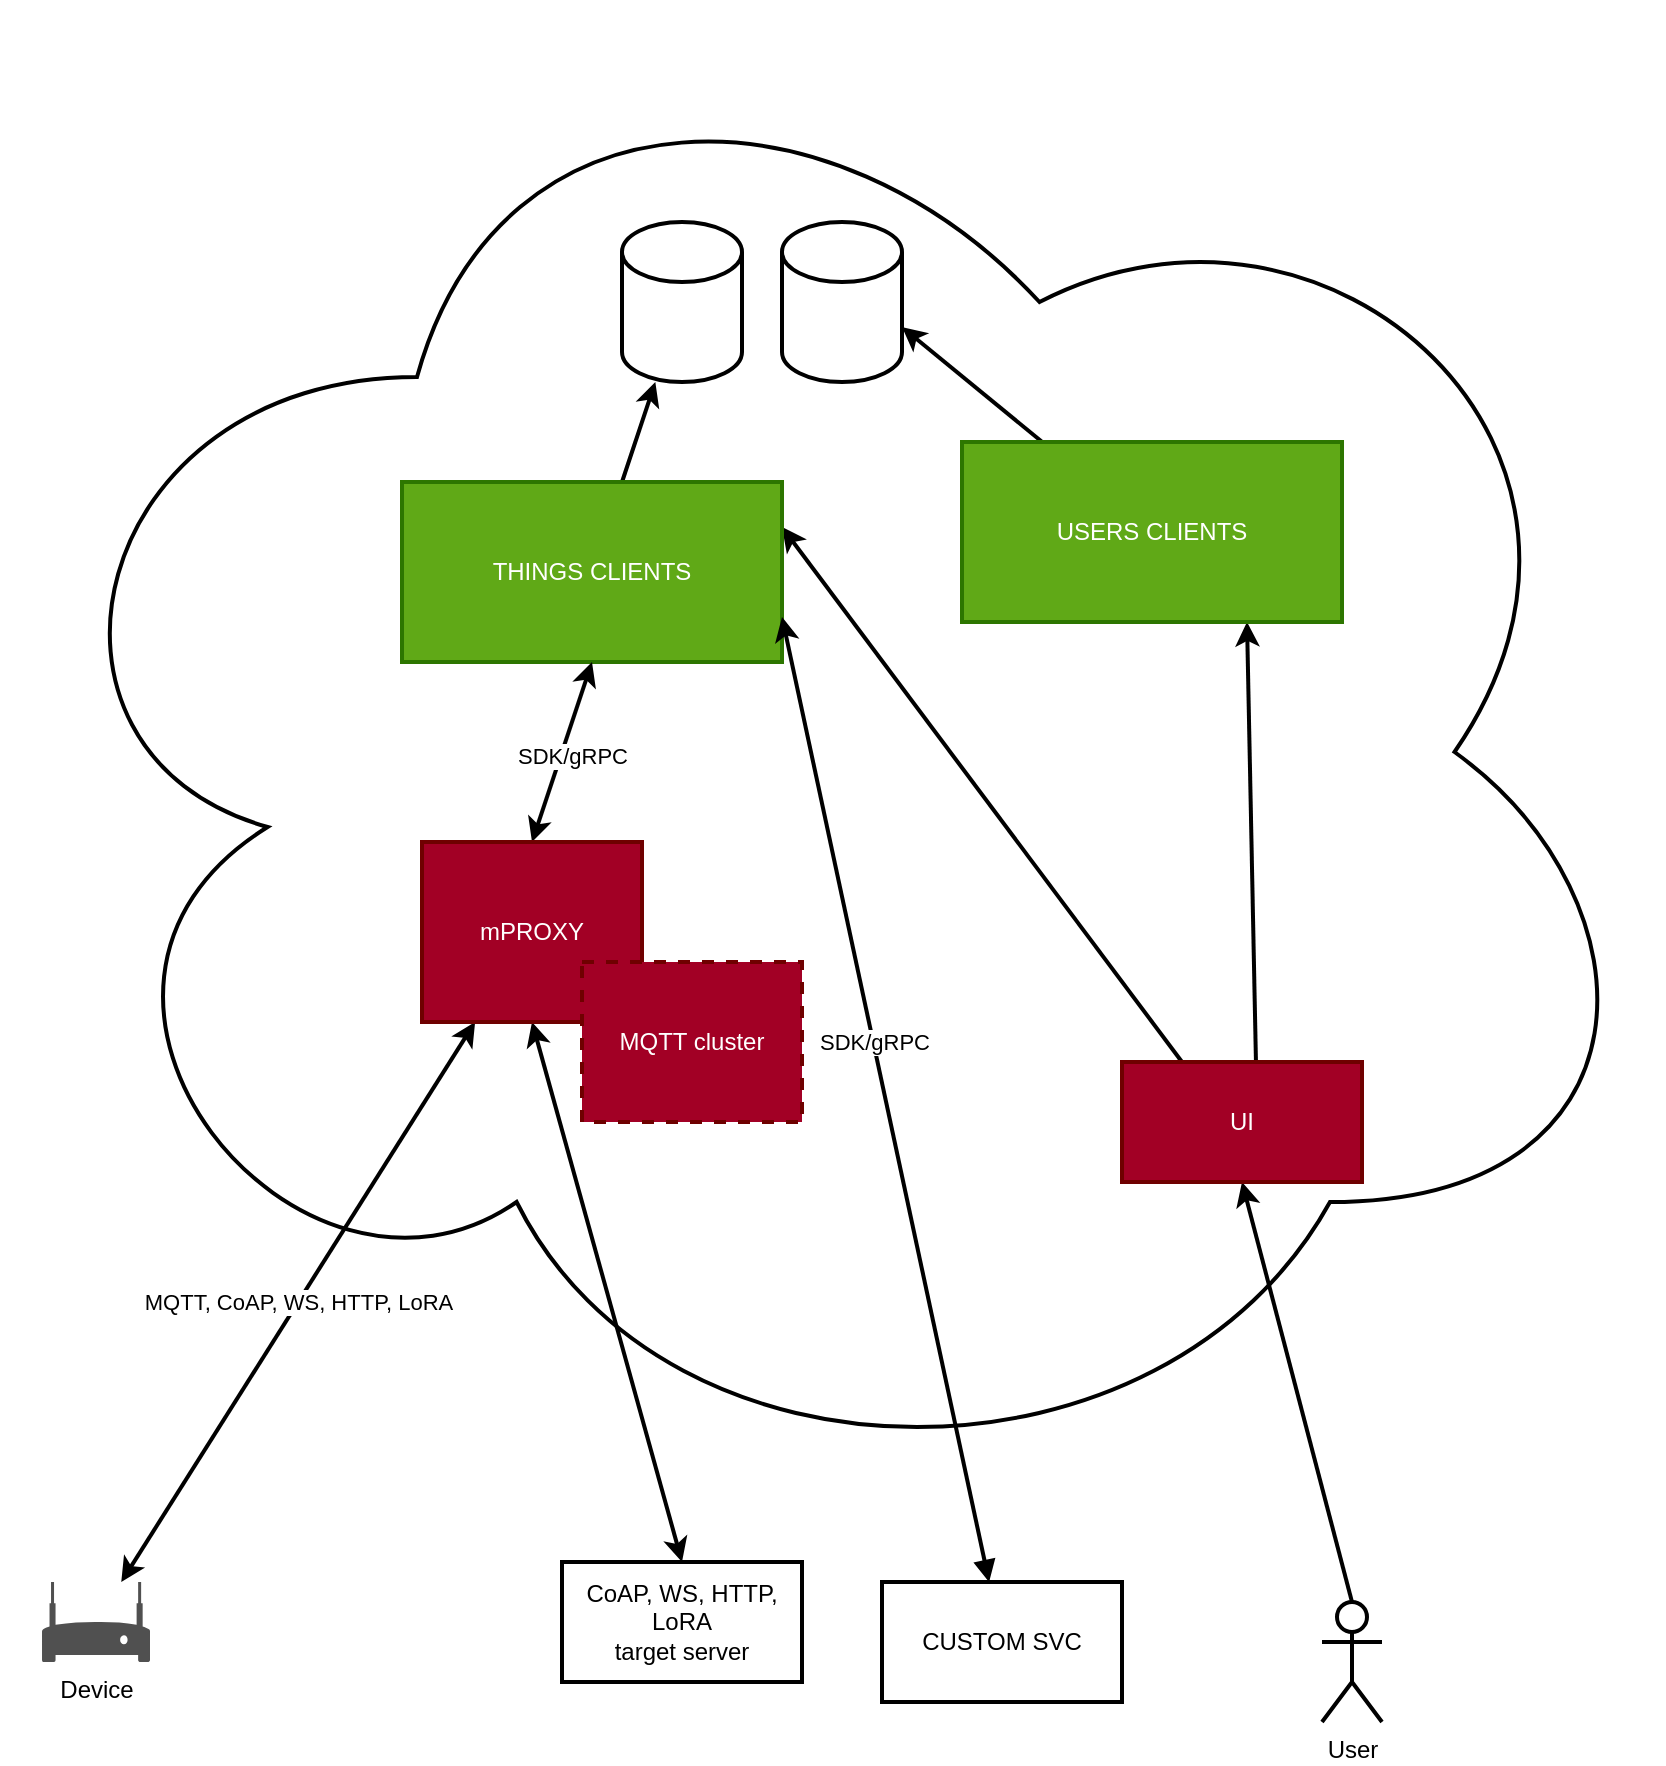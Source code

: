 <mxfile>
    <diagram id="2XUlzmbP1KdFKv1B36n_" name="Page-1">
        <mxGraphModel dx="1086" dy="1966" grid="1" gridSize="10" guides="1" tooltips="1" connect="1" arrows="1" fold="1" page="1" pageScale="1" pageWidth="850" pageHeight="1100" background="#ffffff" math="0" shadow="0">
            <root>
                <mxCell id="0"/>
                <mxCell id="1" parent="0"/>
                <mxCell id="2" value="" style="ellipse;shape=cloud;whiteSpace=wrap;html=1;fillColor=#FFFFFF;strokeWidth=2;" parent="1" vertex="1">
                    <mxGeometry x="10" y="-190" width="830" height="750" as="geometry"/>
                </mxCell>
                <mxCell id="5" value="MQTT, CoAP, WS, HTTP, LoRA" style="edgeStyle=none;html=1;strokeWidth=2;startArrow=classic;startFill=1;" parent="1" source="3" target="19" edge="1">
                    <mxGeometry relative="1" as="geometry"/>
                </mxCell>
                <mxCell id="3" value="Device" style="sketch=0;pointerEvents=1;shadow=0;dashed=0;html=1;strokeColor=none;fillColor=#505050;labelPosition=center;verticalLabelPosition=bottom;verticalAlign=top;outlineConnect=0;align=center;shape=mxgraph.office.devices.modem;strokeWidth=2;" parent="1" vertex="1">
                    <mxGeometry x="30" y="600" width="54" height="40" as="geometry"/>
                </mxCell>
                <mxCell id="22" style="edgeStyle=none;html=1;strokeWidth=2;exitX=0.558;exitY=-0.017;exitDx=0;exitDy=0;exitPerimeter=0;entryX=0.75;entryY=1;entryDx=0;entryDy=0;" parent="1" source="30" target="11" edge="1">
                    <mxGeometry relative="1" as="geometry"/>
                </mxCell>
                <mxCell id="23" style="edgeStyle=none;html=1;exitX=0.25;exitY=0;exitDx=0;exitDy=0;entryX=1;entryY=0.25;entryDx=0;entryDy=0;strokeWidth=2;" parent="1" source="30" target="10" edge="1">
                    <mxGeometry relative="1" as="geometry"/>
                </mxCell>
                <mxCell id="31" style="edgeStyle=none;html=1;exitX=0.5;exitY=0;exitDx=0;exitDy=0;exitPerimeter=0;entryX=0.5;entryY=1;entryDx=0;entryDy=0;strokeWidth=2;" parent="1" source="6" target="30" edge="1">
                    <mxGeometry relative="1" as="geometry"/>
                </mxCell>
                <mxCell id="6" value="User" style="shape=umlActor;verticalLabelPosition=bottom;verticalAlign=top;html=1;outlineConnect=0;strokeWidth=2;" parent="1" vertex="1">
                    <mxGeometry x="670" y="610" width="30" height="60" as="geometry"/>
                </mxCell>
                <mxCell id="15" style="edgeStyle=none;html=1;strokeWidth=2;" parent="1" source="10" target="13" edge="1">
                    <mxGeometry relative="1" as="geometry"/>
                </mxCell>
                <mxCell id="10" value="THINGS CLIENTS" style="rounded=0;whiteSpace=wrap;html=1;fillColor=#60a917;fontColor=#ffffff;strokeColor=#2D7600;strokeWidth=2;" parent="1" vertex="1">
                    <mxGeometry x="210" y="50" width="190" height="90" as="geometry"/>
                </mxCell>
                <mxCell id="16" style="edgeStyle=none;html=1;entryX=1;entryY=0;entryDx=0;entryDy=52.5;entryPerimeter=0;strokeWidth=2;" parent="1" source="11" target="14" edge="1">
                    <mxGeometry relative="1" as="geometry"/>
                </mxCell>
                <mxCell id="11" value="USERS CLIENTS" style="rounded=0;whiteSpace=wrap;html=1;fillColor=#60a917;fontColor=#ffffff;strokeColor=#2D7600;strokeWidth=2;" parent="1" vertex="1">
                    <mxGeometry x="490" y="30" width="190" height="90" as="geometry"/>
                </mxCell>
                <mxCell id="13" value="" style="shape=cylinder3;whiteSpace=wrap;html=1;boundedLbl=1;backgroundOutline=1;size=15;strokeWidth=2;" parent="1" vertex="1">
                    <mxGeometry x="320" y="-80" width="60" height="80" as="geometry"/>
                </mxCell>
                <mxCell id="14" value="" style="shape=cylinder3;whiteSpace=wrap;html=1;boundedLbl=1;backgroundOutline=1;size=15;strokeWidth=2;" parent="1" vertex="1">
                    <mxGeometry x="400" y="-80" width="60" height="80" as="geometry"/>
                </mxCell>
                <mxCell id="21" value="SDK/gRPC" style="edgeStyle=none;html=1;strokeWidth=2;startArrow=classic;startFill=1;exitX=0.5;exitY=0;exitDx=0;exitDy=0;entryX=0.5;entryY=1;entryDx=0;entryDy=0;" parent="1" source="19" target="10" edge="1">
                    <mxGeometry y="-5" relative="1" as="geometry">
                        <mxPoint x="395" y="230" as="sourcePoint"/>
                        <mxPoint x="395" y="150" as="targetPoint"/>
                        <mxPoint as="offset"/>
                    </mxGeometry>
                </mxCell>
                <mxCell id="25" style="edgeStyle=none;html=1;exitX=0.5;exitY=1;exitDx=0;exitDy=0;entryX=0.5;entryY=0;entryDx=0;entryDy=0;strokeWidth=2;startArrow=classic;startFill=1;" parent="1" source="19" target="24" edge="1">
                    <mxGeometry relative="1" as="geometry"/>
                </mxCell>
                <mxCell id="19" value="mPROXY" style="rounded=0;whiteSpace=wrap;html=1;fillColor=#a20025;fontColor=#ffffff;strokeColor=#6F0000;strokeWidth=2;" parent="1" vertex="1">
                    <mxGeometry x="220" y="230" width="110" height="90" as="geometry"/>
                </mxCell>
                <mxCell id="24" value="CoAP, WS, HTTP, LoRA&lt;br&gt;target server" style="rounded=0;whiteSpace=wrap;html=1;strokeWidth=2;" parent="1" vertex="1">
                    <mxGeometry x="290" y="590" width="120" height="60" as="geometry"/>
                </mxCell>
                <mxCell id="28" style="edgeStyle=none;html=1;entryX=1;entryY=0.75;entryDx=0;entryDy=0;strokeWidth=2;startArrow=block;startFill=1;" parent="1" source="26" target="10" edge="1">
                    <mxGeometry relative="1" as="geometry"/>
                </mxCell>
                <mxCell id="29" value="SDK/gRPC" style="edgeLabel;html=1;align=center;verticalAlign=middle;resizable=0;points=[];" parent="28" vertex="1" connectable="0">
                    <mxGeometry x="0.119" relative="1" as="geometry">
                        <mxPoint as="offset"/>
                    </mxGeometry>
                </mxCell>
                <mxCell id="26" value="CUSTOM SVC" style="rounded=0;whiteSpace=wrap;html=1;strokeWidth=2;" parent="1" vertex="1">
                    <mxGeometry x="450" y="600" width="120" height="60" as="geometry"/>
                </mxCell>
                <mxCell id="30" value="UI" style="rounded=0;whiteSpace=wrap;html=1;fillColor=#a20025;fontColor=#ffffff;strokeColor=#6F0000;strokeWidth=2;" parent="1" vertex="1">
                    <mxGeometry x="570" y="340" width="120" height="60" as="geometry"/>
                </mxCell>
                <mxCell id="32" value="MQTT cluster" style="rounded=0;whiteSpace=wrap;html=1;fillColor=#a20025;fontColor=#ffffff;strokeColor=#6F0000;strokeWidth=2;dashed=1;" parent="1" vertex="1">
                    <mxGeometry x="300" y="290" width="110" height="80" as="geometry"/>
                </mxCell>
            </root>
        </mxGraphModel>
    </diagram>
</mxfile>
